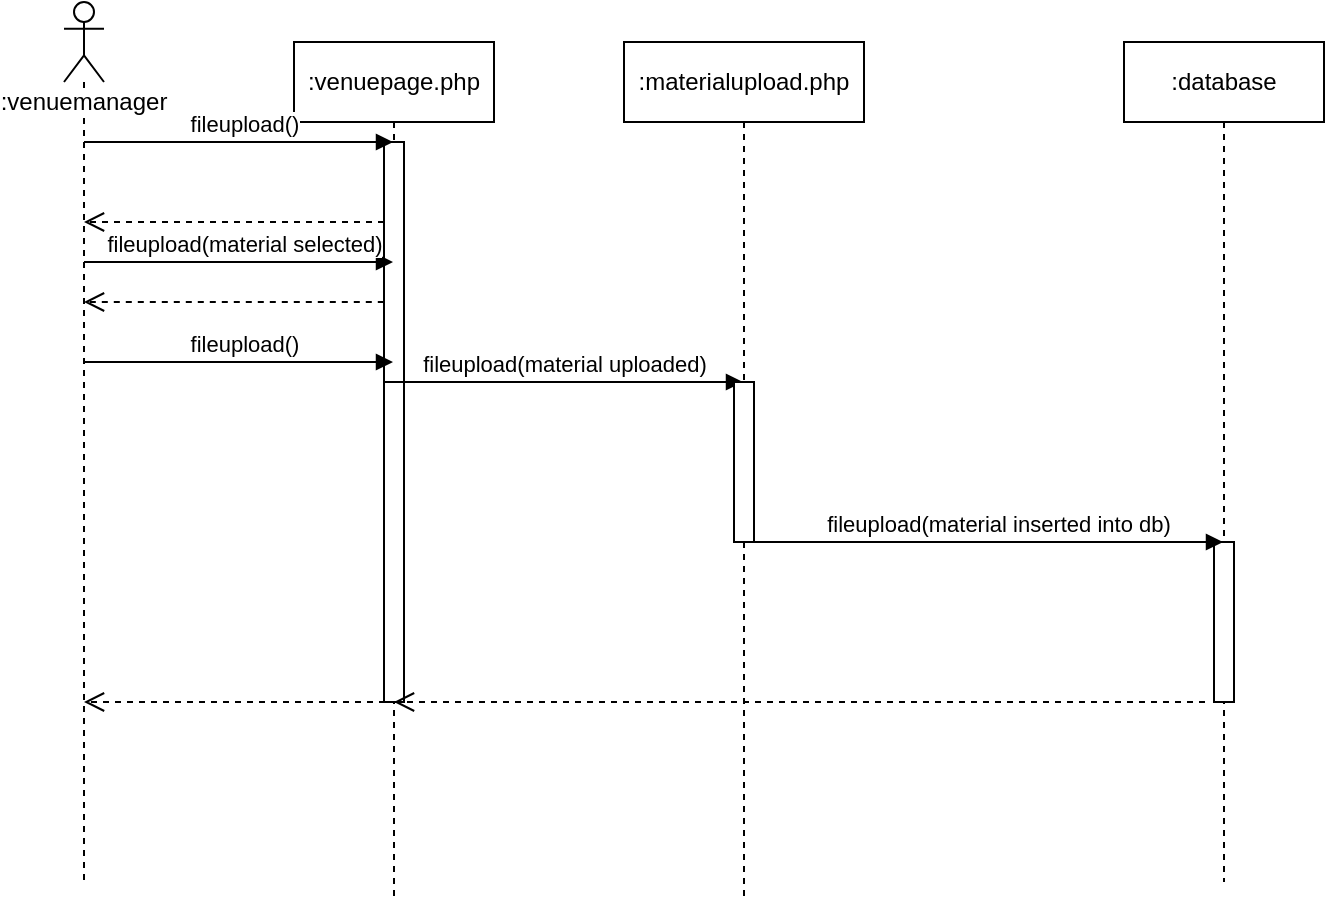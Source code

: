 <mxfile version="12.9.2" type="device"><diagram id="h37TDXryChNVCi70IbBY" name="Page-1"><mxGraphModel dx="2272" dy="713" grid="1" gridSize="10" guides="1" tooltips="1" connect="1" arrows="1" fold="1" page="1" pageScale="1" pageWidth="850" pageHeight="1100" math="0" shadow="0"><root><mxCell id="0"/><mxCell id="1" parent="0"/><mxCell id="i5AbMJJJ7wLKRn5DoaGw-2" value=":venuepage.php" style="shape=umlLifeline;perimeter=lifelinePerimeter;whiteSpace=wrap;html=1;container=1;collapsible=0;recursiveResize=0;outlineConnect=0;" parent="1" vertex="1"><mxGeometry x="95" y="180" width="100" height="430" as="geometry"/></mxCell><mxCell id="i5AbMJJJ7wLKRn5DoaGw-3" value="" style="html=1;points=[];perimeter=orthogonalPerimeter;" parent="i5AbMJJJ7wLKRn5DoaGw-2" vertex="1"><mxGeometry x="45" y="50" width="10" height="280" as="geometry"/></mxCell><mxCell id="i5AbMJJJ7wLKRn5DoaGw-6" value="fileupload(material uploaded)" style="html=1;verticalAlign=bottom;endArrow=block;" parent="1" target="ui5tdTdXVbDDucREu5rW-3" edge="1"><mxGeometry x="0.003" width="80" relative="1" as="geometry"><mxPoint x="140" y="350" as="sourcePoint"/><mxPoint x="280" y="350" as="targetPoint"/><mxPoint as="offset"/></mxGeometry></mxCell><mxCell id="i5AbMJJJ7wLKRn5DoaGw-7" value=":database" style="shape=umlLifeline;perimeter=lifelinePerimeter;whiteSpace=wrap;html=1;container=1;collapsible=0;recursiveResize=0;outlineConnect=0;" parent="1" vertex="1"><mxGeometry x="510" y="180" width="100" height="420" as="geometry"/></mxCell><mxCell id="i5AbMJJJ7wLKRn5DoaGw-8" value="" style="html=1;points=[];perimeter=orthogonalPerimeter;" parent="i5AbMJJJ7wLKRn5DoaGw-7" vertex="1"><mxGeometry x="45" y="250" width="10" height="80" as="geometry"/></mxCell><mxCell id="ui5tdTdXVbDDucREu5rW-1" value=":venuemanager" style="shape=umlLifeline;participant=umlActor;perimeter=lifelinePerimeter;whiteSpace=wrap;html=1;container=1;collapsible=0;recursiveResize=0;verticalAlign=top;spacingTop=36;labelBackgroundColor=#ffffff;outlineConnect=0;" parent="1" vertex="1"><mxGeometry x="-20" y="160" width="20" height="440" as="geometry"/></mxCell><mxCell id="ui5tdTdXVbDDucREu5rW-3" value=":materialupload.php" style="shape=umlLifeline;perimeter=lifelinePerimeter;whiteSpace=wrap;html=1;container=1;collapsible=0;recursiveResize=0;outlineConnect=0;" parent="1" vertex="1"><mxGeometry x="260" y="180" width="120" height="430" as="geometry"/></mxCell><mxCell id="ui5tdTdXVbDDucREu5rW-5" value="" style="html=1;points=[];perimeter=orthogonalPerimeter;" parent="ui5tdTdXVbDDucREu5rW-3" vertex="1"><mxGeometry x="55" y="170" width="10" height="80" as="geometry"/></mxCell><mxCell id="ui5tdTdXVbDDucREu5rW-9" value="fileupload(material inserted into db)" style="html=1;verticalAlign=bottom;endArrow=block;" parent="1" target="i5AbMJJJ7wLKRn5DoaGw-7" edge="1"><mxGeometry x="0.062" width="80" relative="1" as="geometry"><mxPoint x="320" y="430" as="sourcePoint"/><mxPoint x="499.5" y="430" as="targetPoint"/><mxPoint as="offset"/></mxGeometry></mxCell><mxCell id="ui5tdTdXVbDDucREu5rW-16" value="fileupload()" style="html=1;verticalAlign=bottom;endArrow=block;" parent="1" target="i5AbMJJJ7wLKRn5DoaGw-2" edge="1"><mxGeometry x="0.036" width="80" relative="1" as="geometry"><mxPoint x="-10" y="230" as="sourcePoint"/><mxPoint x="70" y="230" as="targetPoint"/><mxPoint as="offset"/></mxGeometry></mxCell><mxCell id="6Yr5_-HGVFqBUGAFcNDS-1" value="" style="html=1;verticalAlign=bottom;endArrow=open;dashed=1;endSize=8;" parent="1" target="ui5tdTdXVbDDucREu5rW-1" edge="1"><mxGeometry x="-0.203" y="-20" relative="1" as="geometry"><mxPoint x="140" y="270" as="sourcePoint"/><mxPoint x="60" y="270" as="targetPoint"/><mxPoint as="offset"/></mxGeometry></mxCell><mxCell id="6Yr5_-HGVFqBUGAFcNDS-2" value="fileupload(material selected)" style="html=1;verticalAlign=bottom;endArrow=block;" parent="1" edge="1"><mxGeometry x="0.036" width="80" relative="1" as="geometry"><mxPoint x="-10" y="290" as="sourcePoint"/><mxPoint x="144.5" y="290" as="targetPoint"/><mxPoint as="offset"/></mxGeometry></mxCell><mxCell id="6Yr5_-HGVFqBUGAFcNDS-3" value="" style="html=1;verticalAlign=bottom;endArrow=open;dashed=1;endSize=8;" parent="1" target="i5AbMJJJ7wLKRn5DoaGw-2" edge="1"><mxGeometry x="-0.203" y="-20" relative="1" as="geometry"><mxPoint x="550.5" y="510" as="sourcePoint"/><mxPoint x="400" y="510" as="targetPoint"/><mxPoint as="offset"/></mxGeometry></mxCell><mxCell id="6Yr5_-HGVFqBUGAFcNDS-4" value="" style="html=1;verticalAlign=bottom;endArrow=open;dashed=1;endSize=8;" parent="1" edge="1"><mxGeometry x="-0.203" y="-20" relative="1" as="geometry"><mxPoint x="140.5" y="510" as="sourcePoint"/><mxPoint x="-10" y="510" as="targetPoint"/><mxPoint as="offset"/></mxGeometry></mxCell><mxCell id="xpIeBk-O3vVOwgjY-yNf-1" value="" style="html=1;verticalAlign=bottom;endArrow=open;dashed=1;endSize=8;" edge="1" parent="1"><mxGeometry x="-0.203" y="-20" relative="1" as="geometry"><mxPoint x="139.9" y="310" as="sourcePoint"/><mxPoint x="-10.0" y="310" as="targetPoint"/><mxPoint as="offset"/></mxGeometry></mxCell><mxCell id="xpIeBk-O3vVOwgjY-yNf-2" value="fileupload()" style="html=1;verticalAlign=bottom;endArrow=block;" edge="1" parent="1"><mxGeometry x="0.036" width="80" relative="1" as="geometry"><mxPoint x="-10" y="340" as="sourcePoint"/><mxPoint x="144.5" y="340" as="targetPoint"/><mxPoint as="offset"/></mxGeometry></mxCell></root></mxGraphModel></diagram></mxfile>